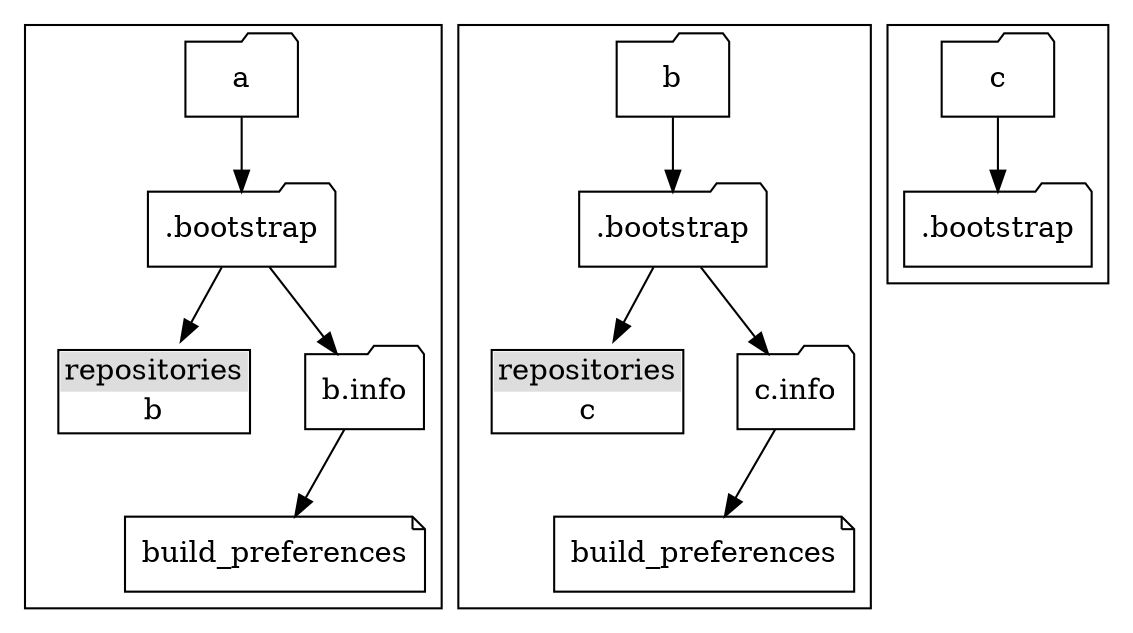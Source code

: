 digraph pic {
     node [shape= folder];

	subgraph cluster_0 {
		"a" -> "a.bootstrap"
		"a.bootstrap"    [ label=".bootstrap" ]
		"a.bootstrap" -> "a.repositories"
		"a.repositories"  [ shape="none", label=< <TABLE BORDER="1" CELLBORDER="0" CELLSPACING="0">
<TR><TD bgcolor="#DDDDDD">repositories</TD></TR>
<TR><TD PORT="f0">b</TD></TR>
</TABLE>>];
		"a.bootstrap" -> "a.b"
		"a.b"                  [ label="b.info" ]
		"a.b"         -> "a.build_preferences"
		"a.build_preferences"  [ label="build_preferences", shape="note" ]
	}

	subgraph cluster_1 {
		"b" -> "b.bootstrap"
		"b.bootstrap"     [ label=".bootstrap" ]
		"b.bootstrap" -> "b.repositories"
		"b.repositories"  [ shape="none", label=< <TABLE BORDER="1" CELLBORDER="0" CELLSPACING="0">
<TR><TD bgcolor="#DDDDDD">repositories</TD></TR>
<TR><TD PORT="f0">c</TD></TR>
</TABLE>>];
		"b.bootstrap" -> "b.c"
		"b.c"                  [ label="c.info" ]
		"b.c"         -> "b.build_preferences"
		"b.build_preferences"  [ label="build_preferences", shape="note" ]
	}

	subgraph cluster_2 {
		"c" -> "c.bootstrap"
		"c.bootstrap" [ label=".bootstrap" ]
	}
}